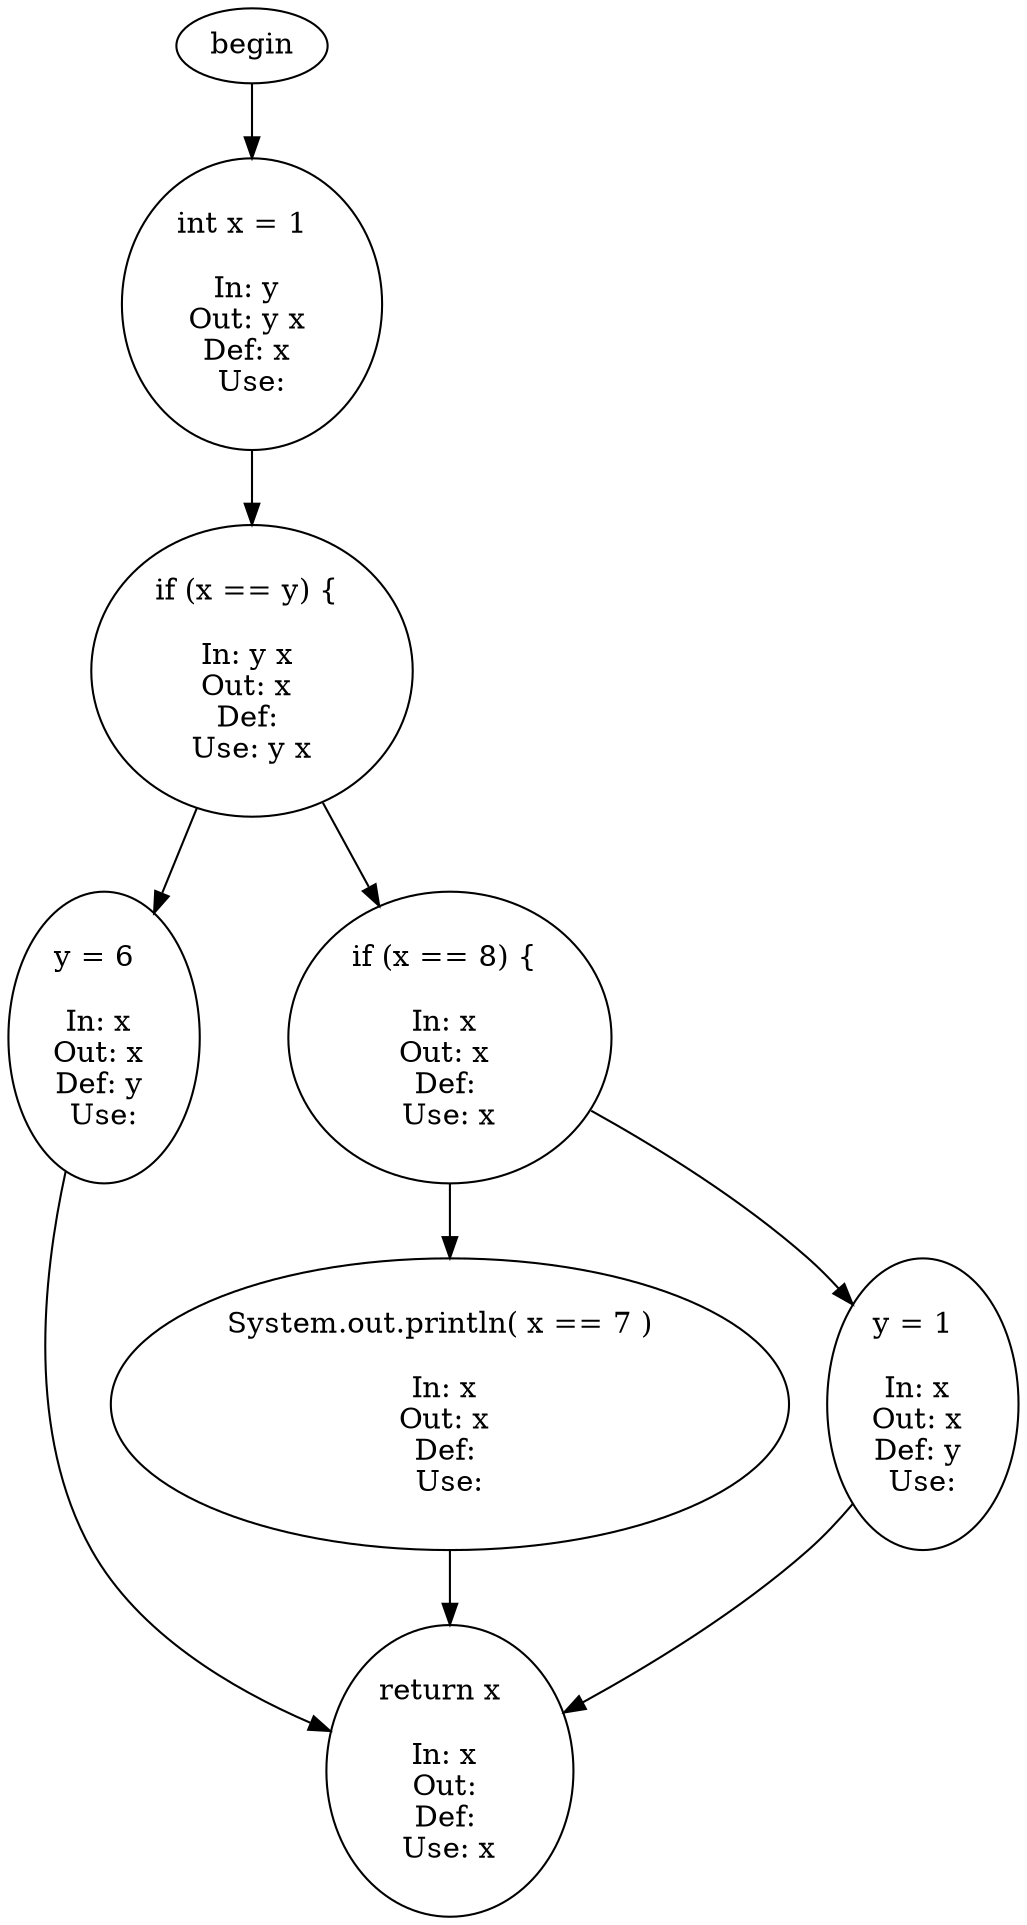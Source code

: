 digraph IfElseIf { 
"begin"->" int x = 1 "
" int x = 1 "->" if (x == y) {";
" if (x == y) {"->" y = 6 ";
" if (x == y) {"->" if (x == 8) {";
" y = 6 "->" return x ";
" if (x == 8) {"->" System.out.println( x == 7 ) ";
" if (x == 8) {"->" y = 1 ";
" System.out.println( x == 7 ) "->" return x ";
" y = 1 "->" return x ";
" int x = 1 " [label="int x = 1  

In: y 
Out: y x 
Def: x 
Use:"];
" if (x == y) {" [label="if (x == y) { 

In: y x 
Out: x 
Def: 
Use: y x"];
" y = 6 " [label="y = 6  

In: x 
Out: x 
Def: y 
Use:"];
" if (x == 8) {" [label="if (x == 8) { 

In: x 
Out: x 
Def: 
Use: x"];
" System.out.println( x == 7 ) " [label="System.out.println( x == 7 )  

In: x 
Out: x 
Def: 
Use:"];
" y = 1 " [label="y = 1  

In: x 
Out: x 
Def: y 
Use:"];
" return x " [label="return x  

In: x 
Out: 
Def: 
Use: x"];
}
